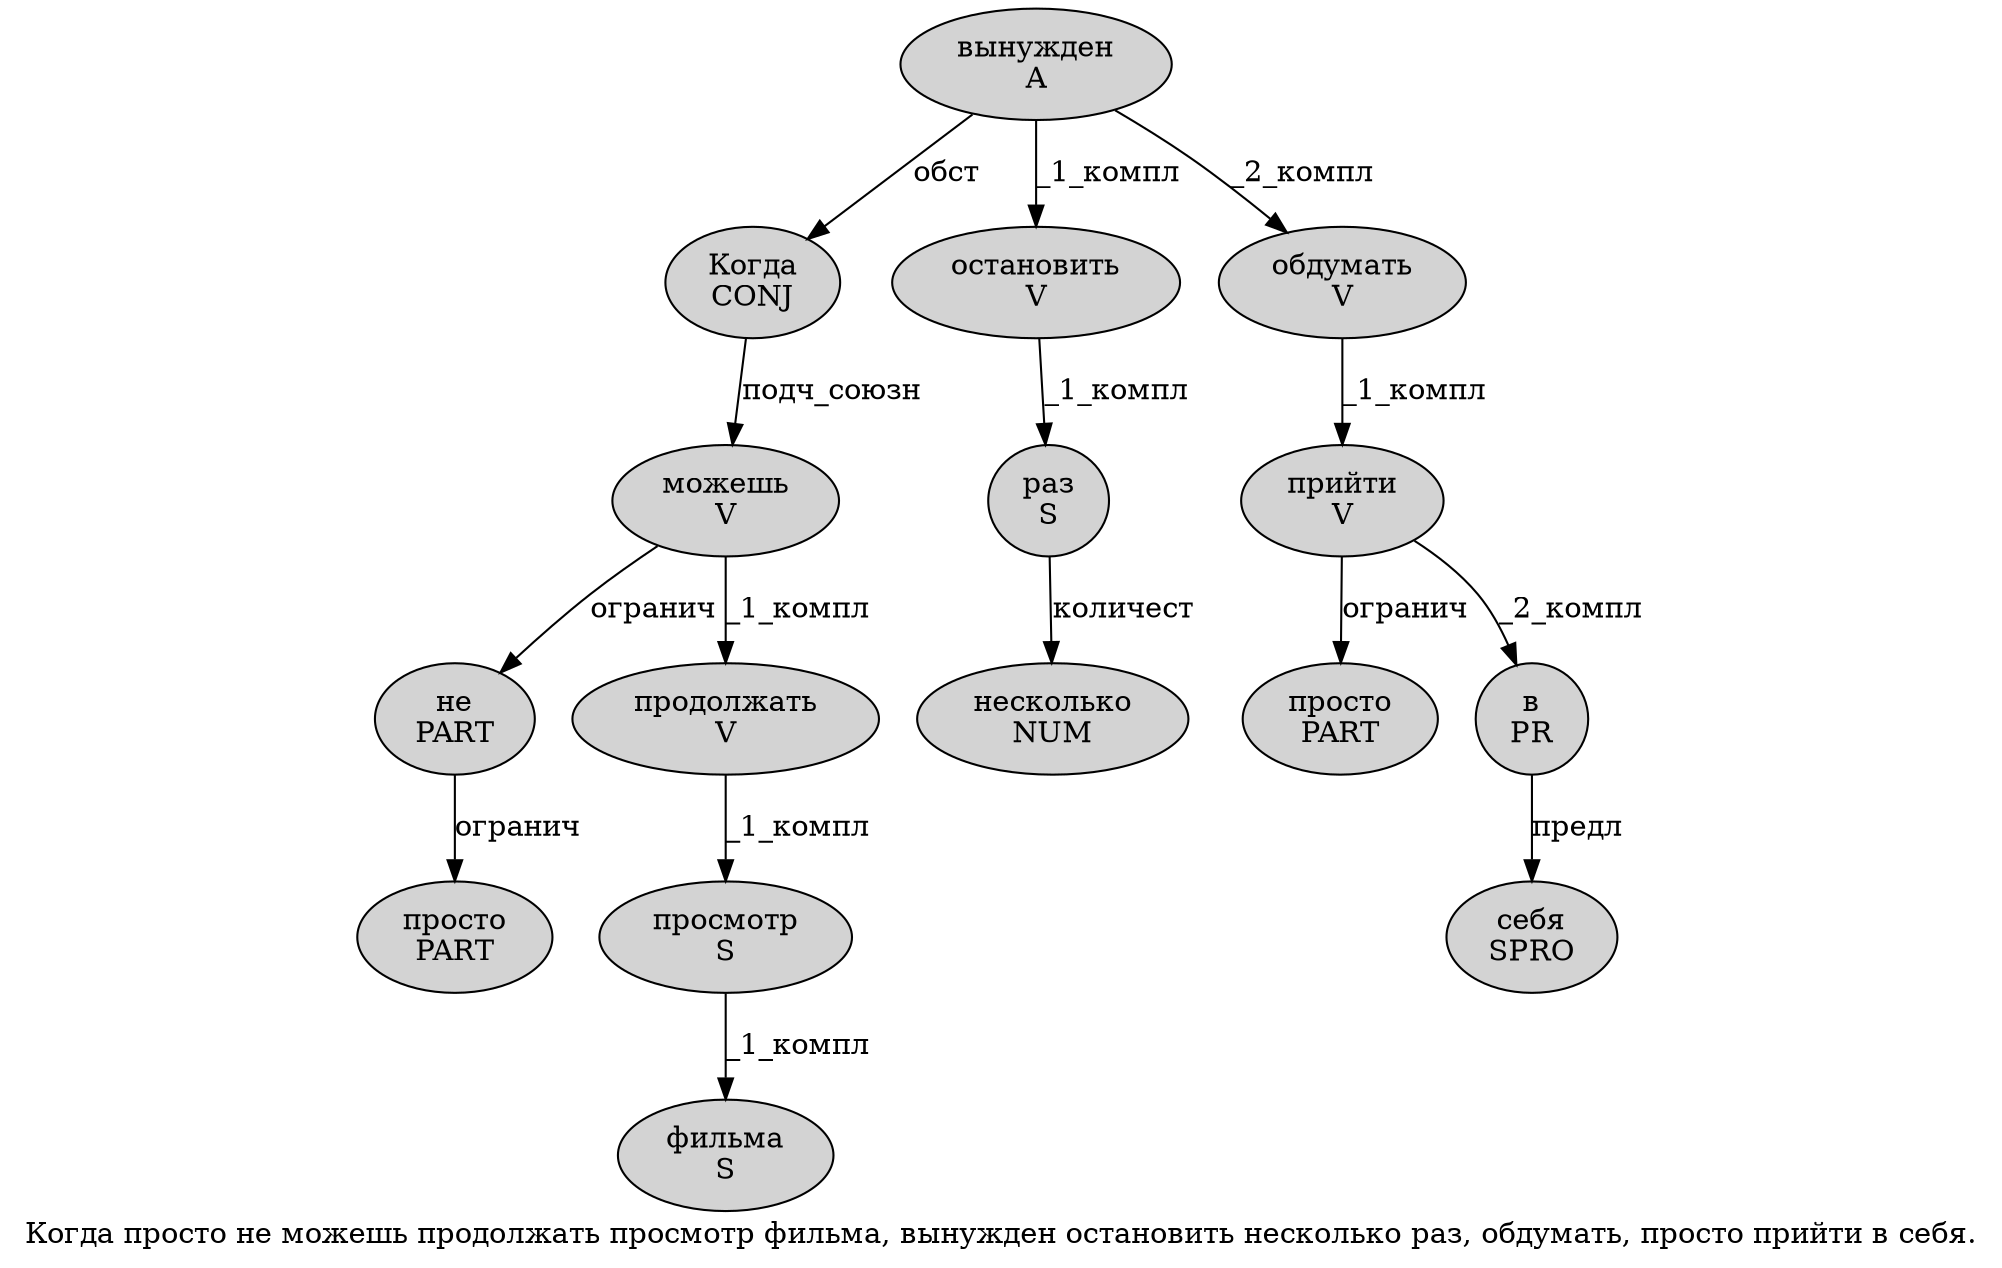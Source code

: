 digraph SENTENCE_1922 {
	graph [label="Когда просто не можешь продолжать просмотр фильма, вынужден остановить несколько раз, обдумать, просто прийти в себя."]
	node [style=filled]
		0 [label="Когда
CONJ" color="" fillcolor=lightgray penwidth=1 shape=ellipse]
		1 [label="просто
PART" color="" fillcolor=lightgray penwidth=1 shape=ellipse]
		2 [label="не
PART" color="" fillcolor=lightgray penwidth=1 shape=ellipse]
		3 [label="можешь
V" color="" fillcolor=lightgray penwidth=1 shape=ellipse]
		4 [label="продолжать
V" color="" fillcolor=lightgray penwidth=1 shape=ellipse]
		5 [label="просмотр
S" color="" fillcolor=lightgray penwidth=1 shape=ellipse]
		6 [label="фильма
S" color="" fillcolor=lightgray penwidth=1 shape=ellipse]
		8 [label="вынужден
A" color="" fillcolor=lightgray penwidth=1 shape=ellipse]
		9 [label="остановить
V" color="" fillcolor=lightgray penwidth=1 shape=ellipse]
		10 [label="несколько
NUM" color="" fillcolor=lightgray penwidth=1 shape=ellipse]
		11 [label="раз
S" color="" fillcolor=lightgray penwidth=1 shape=ellipse]
		13 [label="обдумать
V" color="" fillcolor=lightgray penwidth=1 shape=ellipse]
		15 [label="просто
PART" color="" fillcolor=lightgray penwidth=1 shape=ellipse]
		16 [label="прийти
V" color="" fillcolor=lightgray penwidth=1 shape=ellipse]
		17 [label="в
PR" color="" fillcolor=lightgray penwidth=1 shape=ellipse]
		18 [label="себя
SPRO" color="" fillcolor=lightgray penwidth=1 shape=ellipse]
			2 -> 1 [label="огранич"]
			9 -> 11 [label="_1_компл"]
			0 -> 3 [label="подч_союзн"]
			5 -> 6 [label="_1_компл"]
			3 -> 2 [label="огранич"]
			3 -> 4 [label="_1_компл"]
			8 -> 0 [label="обст"]
			8 -> 9 [label="_1_компл"]
			8 -> 13 [label="_2_компл"]
			13 -> 16 [label="_1_компл"]
			16 -> 15 [label="огранич"]
			16 -> 17 [label="_2_компл"]
			4 -> 5 [label="_1_компл"]
			11 -> 10 [label="количест"]
			17 -> 18 [label="предл"]
}
